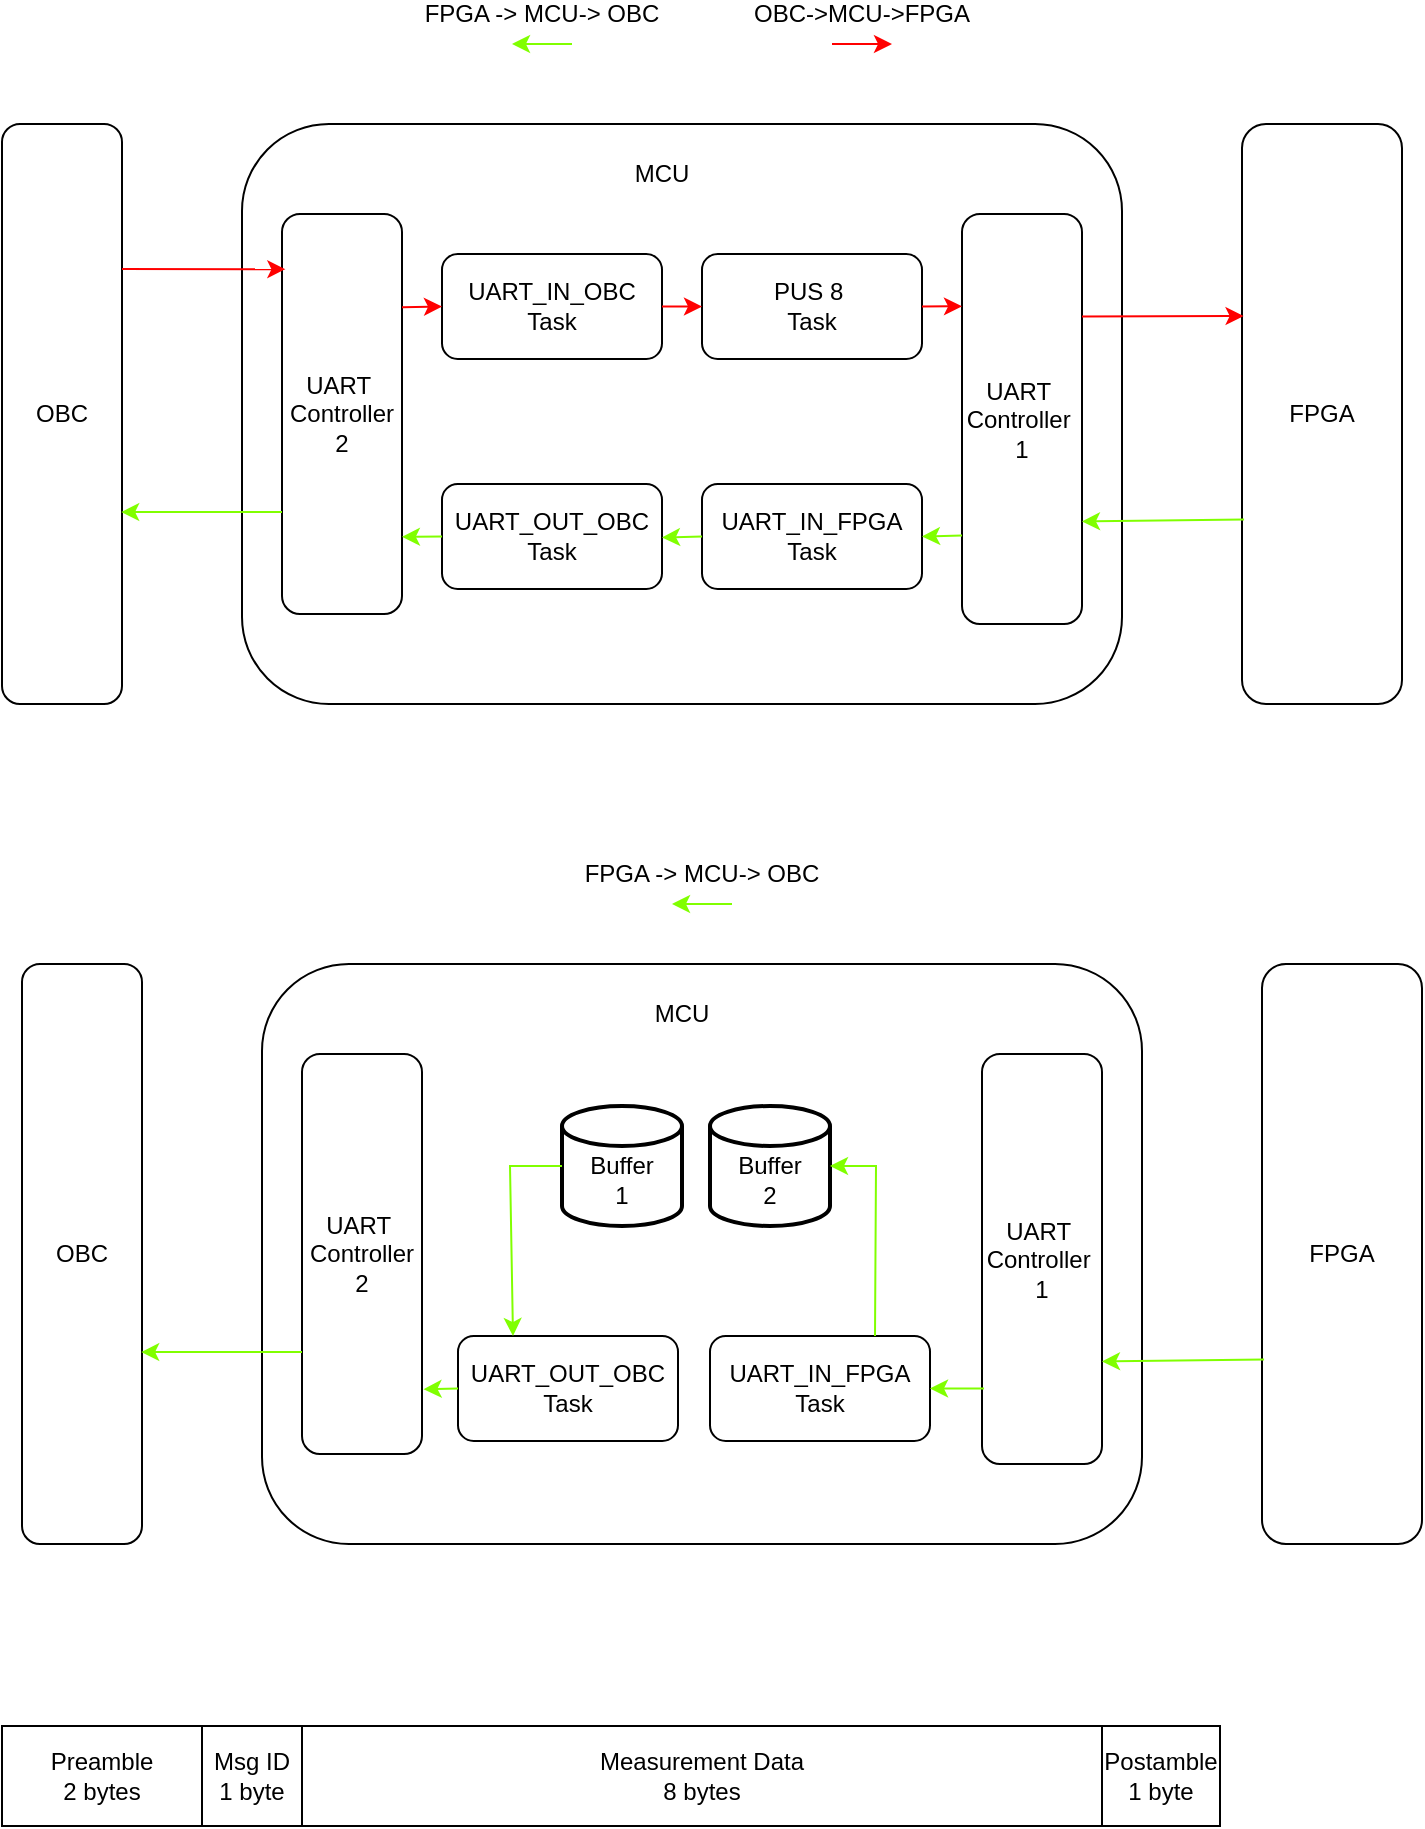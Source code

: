 <mxfile version="27.1.5">
  <diagram name="Pagină-1" id="tPUtxfRcci7yQtmyHBNP">
    <mxGraphModel dx="759" dy="369" grid="0" gridSize="10" guides="1" tooltips="1" connect="1" arrows="1" fold="1" page="1" pageScale="1" pageWidth="827" pageHeight="1169" math="0" shadow="0">
      <root>
        <mxCell id="0" />
        <mxCell id="1" parent="0" />
        <mxCell id="e-eenU64WSXm0HByO18V-1" value="OBC" style="rounded=1;whiteSpace=wrap;html=1;" vertex="1" parent="1">
          <mxGeometry x="40" y="130" width="60" height="290" as="geometry" />
        </mxCell>
        <mxCell id="e-eenU64WSXm0HByO18V-2" value="" style="rounded=1;whiteSpace=wrap;html=1;" vertex="1" parent="1">
          <mxGeometry x="160" y="130" width="440" height="290" as="geometry" />
        </mxCell>
        <mxCell id="e-eenU64WSXm0HByO18V-3" value="FPGA" style="rounded=1;whiteSpace=wrap;html=1;" vertex="1" parent="1">
          <mxGeometry x="660" y="130" width="80" height="290" as="geometry" />
        </mxCell>
        <mxCell id="e-eenU64WSXm0HByO18V-4" value="MCU" style="text;strokeColor=none;align=center;fillColor=none;html=1;verticalAlign=middle;whiteSpace=wrap;rounded=0;" vertex="1" parent="1">
          <mxGeometry x="340" y="140" width="60" height="30" as="geometry" />
        </mxCell>
        <mxCell id="e-eenU64WSXm0HByO18V-6" value="PUS 8&amp;nbsp;&lt;div&gt;Task&lt;/div&gt;" style="rounded=1;whiteSpace=wrap;html=1;" vertex="1" parent="1">
          <mxGeometry x="390" y="195" width="110" height="52.5" as="geometry" />
        </mxCell>
        <mxCell id="e-eenU64WSXm0HByO18V-7" value="UART&amp;nbsp;&lt;div&gt;Controller 2&lt;/div&gt;" style="rounded=1;whiteSpace=wrap;html=1;" vertex="1" parent="1">
          <mxGeometry x="180" y="175" width="60" height="200" as="geometry" />
        </mxCell>
        <mxCell id="e-eenU64WSXm0HByO18V-8" value="UART&amp;nbsp;&lt;div&gt;Controller&amp;nbsp;&lt;/div&gt;&lt;div&gt;1&lt;/div&gt;" style="rounded=1;whiteSpace=wrap;html=1;" vertex="1" parent="1">
          <mxGeometry x="520" y="175" width="60" height="205" as="geometry" />
        </mxCell>
        <mxCell id="e-eenU64WSXm0HByO18V-10" value="UART_IN_OBC&lt;div&gt;Task&lt;/div&gt;" style="rounded=1;whiteSpace=wrap;html=1;" vertex="1" parent="1">
          <mxGeometry x="260" y="195" width="110" height="52.5" as="geometry" />
        </mxCell>
        <mxCell id="e-eenU64WSXm0HByO18V-13" value="" style="endArrow=classic;html=1;rounded=0;exitX=1;exitY=0.5;exitDx=0;exitDy=0;entryX=0;entryY=0.5;entryDx=0;entryDy=0;strokeColor=#FF0000;" edge="1" parent="1" source="e-eenU64WSXm0HByO18V-10" target="e-eenU64WSXm0HByO18V-6">
          <mxGeometry width="50" height="50" relative="1" as="geometry">
            <mxPoint x="280" y="310" as="sourcePoint" />
            <mxPoint x="330" y="260" as="targetPoint" />
          </mxGeometry>
        </mxCell>
        <mxCell id="e-eenU64WSXm0HByO18V-22" value="UART_IN_FPGA&lt;div&gt;Task&lt;/div&gt;" style="rounded=1;whiteSpace=wrap;html=1;" vertex="1" parent="1">
          <mxGeometry x="390" y="310" width="110" height="52.5" as="geometry" />
        </mxCell>
        <mxCell id="e-eenU64WSXm0HByO18V-23" value="UART_OUT_OBC&lt;div&gt;Task&lt;/div&gt;" style="rounded=1;whiteSpace=wrap;html=1;" vertex="1" parent="1">
          <mxGeometry x="260" y="310" width="110" height="52.5" as="geometry" />
        </mxCell>
        <mxCell id="e-eenU64WSXm0HByO18V-24" value="" style="endArrow=classic;html=1;rounded=0;exitX=1;exitY=0.25;exitDx=0;exitDy=0;entryX=0.028;entryY=0.138;entryDx=0;entryDy=0;entryPerimeter=0;fillColor=#FF0000;strokeColor=#FF0000;" edge="1" parent="1" source="e-eenU64WSXm0HByO18V-1" target="e-eenU64WSXm0HByO18V-7">
          <mxGeometry width="50" height="50" relative="1" as="geometry">
            <mxPoint x="260" y="320" as="sourcePoint" />
            <mxPoint x="310" y="270" as="targetPoint" />
          </mxGeometry>
        </mxCell>
        <mxCell id="e-eenU64WSXm0HByO18V-25" value="" style="endArrow=classic;html=1;rounded=0;entryX=0.993;entryY=0.669;entryDx=0;entryDy=0;entryPerimeter=0;strokeColor=#80FF00;" edge="1" parent="1" target="e-eenU64WSXm0HByO18V-1">
          <mxGeometry width="50" height="50" relative="1" as="geometry">
            <mxPoint x="180" y="324" as="sourcePoint" />
            <mxPoint x="310" y="270" as="targetPoint" />
          </mxGeometry>
        </mxCell>
        <mxCell id="e-eenU64WSXm0HByO18V-26" value="" style="endArrow=classic;html=1;rounded=0;exitX=1;exitY=0.233;exitDx=0;exitDy=0;entryX=0;entryY=0.5;entryDx=0;entryDy=0;fillColor=#FF0000;strokeColor=#FF0000;exitPerimeter=0;" edge="1" parent="1" source="e-eenU64WSXm0HByO18V-7" target="e-eenU64WSXm0HByO18V-10">
          <mxGeometry width="50" height="50" relative="1" as="geometry">
            <mxPoint x="120" y="200" as="sourcePoint" />
            <mxPoint x="202" y="200" as="targetPoint" />
          </mxGeometry>
        </mxCell>
        <mxCell id="e-eenU64WSXm0HByO18V-27" value="" style="endArrow=classic;html=1;rounded=0;exitX=1;exitY=0.5;exitDx=0;exitDy=0;entryX=0;entryY=0.225;entryDx=0;entryDy=0;strokeColor=#FF0000;entryPerimeter=0;" edge="1" parent="1" source="e-eenU64WSXm0HByO18V-6" target="e-eenU64WSXm0HByO18V-8">
          <mxGeometry width="50" height="50" relative="1" as="geometry">
            <mxPoint x="380" y="230" as="sourcePoint" />
            <mxPoint x="400" y="230" as="targetPoint" />
          </mxGeometry>
        </mxCell>
        <mxCell id="e-eenU64WSXm0HByO18V-29" value="" style="endArrow=classic;html=1;rounded=0;exitX=1;exitY=0.25;exitDx=0;exitDy=0;entryX=0.01;entryY=0.331;entryDx=0;entryDy=0;strokeColor=#FF0000;entryPerimeter=0;" edge="1" parent="1" source="e-eenU64WSXm0HByO18V-8" target="e-eenU64WSXm0HByO18V-3">
          <mxGeometry width="50" height="50" relative="1" as="geometry">
            <mxPoint x="500" y="250" as="sourcePoint" />
            <mxPoint x="520" y="250" as="targetPoint" />
          </mxGeometry>
        </mxCell>
        <mxCell id="e-eenU64WSXm0HByO18V-30" value="" style="endArrow=classic;html=1;rounded=0;entryX=0.999;entryY=0.807;entryDx=0;entryDy=0;entryPerimeter=0;strokeColor=#80FF00;exitX=0;exitY=0.5;exitDx=0;exitDy=0;" edge="1" parent="1" source="e-eenU64WSXm0HByO18V-23" target="e-eenU64WSXm0HByO18V-7">
          <mxGeometry width="50" height="50" relative="1" as="geometry">
            <mxPoint x="220" y="320" as="sourcePoint" />
            <mxPoint x="140" y="320" as="targetPoint" />
          </mxGeometry>
        </mxCell>
        <mxCell id="e-eenU64WSXm0HByO18V-31" value="" style="endArrow=classic;html=1;rounded=0;entryX=1.019;entryY=0.808;entryDx=0;entryDy=0;entryPerimeter=0;strokeColor=#80FF00;exitX=0;exitY=0.5;exitDx=0;exitDy=0;" edge="1" parent="1" source="e-eenU64WSXm0HByO18V-22">
          <mxGeometry width="50" height="50" relative="1" as="geometry">
            <mxPoint x="389" y="335.75" as="sourcePoint" />
            <mxPoint x="370" y="336.75" as="targetPoint" />
          </mxGeometry>
        </mxCell>
        <mxCell id="e-eenU64WSXm0HByO18V-32" value="" style="endArrow=classic;html=1;rounded=0;entryX=1;entryY=0.5;entryDx=0;entryDy=0;strokeColor=#80FF00;exitX=0;exitY=0.5;exitDx=0;exitDy=0;" edge="1" parent="1" target="e-eenU64WSXm0HByO18V-22">
          <mxGeometry width="50" height="50" relative="1" as="geometry">
            <mxPoint x="520" y="335.75" as="sourcePoint" />
            <mxPoint x="501" y="336.75" as="targetPoint" />
          </mxGeometry>
        </mxCell>
        <mxCell id="e-eenU64WSXm0HByO18V-34" value="" style="endArrow=classic;html=1;rounded=0;entryX=1;entryY=0.75;entryDx=0;entryDy=0;strokeColor=#80FF00;exitX=0.013;exitY=0.682;exitDx=0;exitDy=0;exitPerimeter=0;" edge="1" parent="1" source="e-eenU64WSXm0HByO18V-3" target="e-eenU64WSXm0HByO18V-8">
          <mxGeometry width="50" height="50" relative="1" as="geometry">
            <mxPoint x="629" y="310" as="sourcePoint" />
            <mxPoint x="610" y="311" as="targetPoint" />
          </mxGeometry>
        </mxCell>
        <mxCell id="e-eenU64WSXm0HByO18V-36" value="" style="endArrow=classic;html=1;rounded=0;strokeColor=#80FF00;" edge="1" parent="1">
          <mxGeometry width="50" height="50" relative="1" as="geometry">
            <mxPoint x="325" y="90" as="sourcePoint" />
            <mxPoint x="295" y="90" as="targetPoint" />
          </mxGeometry>
        </mxCell>
        <mxCell id="e-eenU64WSXm0HByO18V-38" value="" style="endArrow=classic;html=1;rounded=0;strokeColor=#FF0000;" edge="1" parent="1">
          <mxGeometry width="50" height="50" relative="1" as="geometry">
            <mxPoint x="455" y="90" as="sourcePoint" />
            <mxPoint x="485" y="90" as="targetPoint" />
          </mxGeometry>
        </mxCell>
        <mxCell id="e-eenU64WSXm0HByO18V-39" value="FPGA -&amp;gt; MCU-&amp;gt; OBC" style="text;strokeColor=none;align=center;fillColor=none;html=1;verticalAlign=middle;whiteSpace=wrap;rounded=0;" vertex="1" parent="1">
          <mxGeometry x="240" y="70" width="140" height="10" as="geometry" />
        </mxCell>
        <mxCell id="e-eenU64WSXm0HByO18V-40" value="OBC-&amp;gt;MCU-&amp;gt;FPGA" style="text;strokeColor=none;align=center;fillColor=none;html=1;verticalAlign=middle;whiteSpace=wrap;rounded=0;" vertex="1" parent="1">
          <mxGeometry x="400" y="70" width="140" height="10" as="geometry" />
        </mxCell>
        <mxCell id="e-eenU64WSXm0HByO18V-42" value="OBC" style="rounded=1;whiteSpace=wrap;html=1;" vertex="1" parent="1">
          <mxGeometry x="50" y="550" width="60" height="290" as="geometry" />
        </mxCell>
        <mxCell id="e-eenU64WSXm0HByO18V-43" value="" style="rounded=1;whiteSpace=wrap;html=1;" vertex="1" parent="1">
          <mxGeometry x="170" y="550" width="440" height="290" as="geometry" />
        </mxCell>
        <mxCell id="e-eenU64WSXm0HByO18V-44" value="FPGA" style="rounded=1;whiteSpace=wrap;html=1;" vertex="1" parent="1">
          <mxGeometry x="670" y="550" width="80" height="290" as="geometry" />
        </mxCell>
        <mxCell id="e-eenU64WSXm0HByO18V-45" value="MCU" style="text;strokeColor=none;align=center;fillColor=none;html=1;verticalAlign=middle;whiteSpace=wrap;rounded=0;" vertex="1" parent="1">
          <mxGeometry x="350" y="560" width="60" height="30" as="geometry" />
        </mxCell>
        <mxCell id="e-eenU64WSXm0HByO18V-47" value="UART&amp;nbsp;&lt;div&gt;Controller 2&lt;/div&gt;" style="rounded=1;whiteSpace=wrap;html=1;" vertex="1" parent="1">
          <mxGeometry x="190" y="595" width="60" height="200" as="geometry" />
        </mxCell>
        <mxCell id="e-eenU64WSXm0HByO18V-48" value="UART&amp;nbsp;&lt;div&gt;Controller&amp;nbsp;&lt;/div&gt;&lt;div&gt;1&lt;/div&gt;" style="rounded=1;whiteSpace=wrap;html=1;" vertex="1" parent="1">
          <mxGeometry x="530" y="595" width="60" height="205" as="geometry" />
        </mxCell>
        <mxCell id="e-eenU64WSXm0HByO18V-51" value="UART_IN_FPGA&lt;div&gt;Task&lt;/div&gt;" style="rounded=1;whiteSpace=wrap;html=1;" vertex="1" parent="1">
          <mxGeometry x="394" y="736" width="110" height="52.5" as="geometry" />
        </mxCell>
        <mxCell id="e-eenU64WSXm0HByO18V-52" value="UART_OUT_OBC&lt;div&gt;Task&lt;/div&gt;" style="rounded=1;whiteSpace=wrap;html=1;" vertex="1" parent="1">
          <mxGeometry x="268" y="736" width="110" height="52.5" as="geometry" />
        </mxCell>
        <mxCell id="e-eenU64WSXm0HByO18V-54" value="" style="endArrow=classic;html=1;rounded=0;entryX=0.993;entryY=0.669;entryDx=0;entryDy=0;entryPerimeter=0;strokeColor=#80FF00;" edge="1" parent="1" target="e-eenU64WSXm0HByO18V-42">
          <mxGeometry width="50" height="50" relative="1" as="geometry">
            <mxPoint x="190" y="744" as="sourcePoint" />
            <mxPoint x="320" y="690" as="targetPoint" />
          </mxGeometry>
        </mxCell>
        <mxCell id="e-eenU64WSXm0HByO18V-58" value="" style="endArrow=classic;html=1;rounded=0;entryX=1.013;entryY=0.838;entryDx=0;entryDy=0;entryPerimeter=0;strokeColor=#80FF00;exitX=0;exitY=0.5;exitDx=0;exitDy=0;" edge="1" parent="1" source="e-eenU64WSXm0HByO18V-52" target="e-eenU64WSXm0HByO18V-47">
          <mxGeometry width="50" height="50" relative="1" as="geometry">
            <mxPoint x="230" y="740" as="sourcePoint" />
            <mxPoint x="150" y="740" as="targetPoint" />
          </mxGeometry>
        </mxCell>
        <mxCell id="e-eenU64WSXm0HByO18V-60" value="" style="endArrow=classic;html=1;rounded=0;entryX=1;entryY=0.5;entryDx=0;entryDy=0;strokeColor=#80FF00;exitX=0.017;exitY=0.816;exitDx=0;exitDy=0;exitPerimeter=0;" edge="1" parent="1" target="e-eenU64WSXm0HByO18V-51" source="e-eenU64WSXm0HByO18V-48">
          <mxGeometry width="50" height="50" relative="1" as="geometry">
            <mxPoint x="530" y="755.75" as="sourcePoint" />
            <mxPoint x="511" y="756.75" as="targetPoint" />
          </mxGeometry>
        </mxCell>
        <mxCell id="e-eenU64WSXm0HByO18V-61" value="" style="endArrow=classic;html=1;rounded=0;entryX=1;entryY=0.75;entryDx=0;entryDy=0;strokeColor=#80FF00;exitX=0.013;exitY=0.682;exitDx=0;exitDy=0;exitPerimeter=0;" edge="1" parent="1" source="e-eenU64WSXm0HByO18V-44" target="e-eenU64WSXm0HByO18V-48">
          <mxGeometry width="50" height="50" relative="1" as="geometry">
            <mxPoint x="639" y="730" as="sourcePoint" />
            <mxPoint x="620" y="731" as="targetPoint" />
          </mxGeometry>
        </mxCell>
        <mxCell id="e-eenU64WSXm0HByO18V-62" value="" style="endArrow=classic;html=1;rounded=0;strokeColor=#80FF00;" edge="1" parent="1">
          <mxGeometry width="50" height="50" relative="1" as="geometry">
            <mxPoint x="405" y="520" as="sourcePoint" />
            <mxPoint x="375" y="520" as="targetPoint" />
          </mxGeometry>
        </mxCell>
        <mxCell id="e-eenU64WSXm0HByO18V-64" value="FPGA -&amp;gt; MCU-&amp;gt; OBC" style="text;strokeColor=none;align=center;fillColor=none;html=1;verticalAlign=middle;whiteSpace=wrap;rounded=0;" vertex="1" parent="1">
          <mxGeometry x="320" y="500" width="140" height="10" as="geometry" />
        </mxCell>
        <mxCell id="e-eenU64WSXm0HByO18V-66" value="&lt;div&gt;&lt;br&gt;&lt;/div&gt;Buffer&lt;div&gt;1&lt;/div&gt;" style="strokeWidth=2;html=1;shape=mxgraph.flowchart.database;whiteSpace=wrap;" vertex="1" parent="1">
          <mxGeometry x="320" y="621" width="60" height="60" as="geometry" />
        </mxCell>
        <mxCell id="e-eenU64WSXm0HByO18V-73" value="&lt;div&gt;&lt;br&gt;&lt;/div&gt;Buffer&lt;div&gt;2&lt;/div&gt;" style="strokeWidth=2;html=1;shape=mxgraph.flowchart.database;whiteSpace=wrap;" vertex="1" parent="1">
          <mxGeometry x="394" y="621" width="60" height="60" as="geometry" />
        </mxCell>
        <mxCell id="e-eenU64WSXm0HByO18V-76" value="" style="shape=image;html=1;verticalAlign=top;verticalLabelPosition=bottom;labelBackgroundColor=#ffffff;imageAspect=0;aspect=fixed;image=https://cdn4.iconfinder.com/data/icons/arrow-332/64/icon_Curved_Returing_Arrow_--128.png;direction=south;" vertex="1" parent="1">
          <mxGeometry x="372" y="672" width="25" height="25" as="geometry" />
        </mxCell>
        <mxCell id="e-eenU64WSXm0HByO18V-77" value="" style="shape=image;html=1;verticalAlign=top;verticalLabelPosition=bottom;labelBackgroundColor=#ffffff;imageAspect=0;aspect=fixed;image=https://cdn4.iconfinder.com/data/icons/arrow-332/64/icon_Curved_Returing_Arrow_--128.png;direction=north;" vertex="1" parent="1">
          <mxGeometry x="375" y="610" width="25" height="25" as="geometry" />
        </mxCell>
        <mxCell id="e-eenU64WSXm0HByO18V-78" value="" style="endArrow=classic;html=1;rounded=0;exitX=0.75;exitY=0;exitDx=0;exitDy=0;entryX=1;entryY=0.5;entryDx=0;entryDy=0;entryPerimeter=0;strokeColor=#80FF00;" edge="1" parent="1" source="e-eenU64WSXm0HByO18V-51" target="e-eenU64WSXm0HByO18V-73">
          <mxGeometry width="50" height="50" relative="1" as="geometry">
            <mxPoint x="361" y="686" as="sourcePoint" />
            <mxPoint x="411" y="636" as="targetPoint" />
            <Array as="points">
              <mxPoint x="477" y="651" />
            </Array>
          </mxGeometry>
        </mxCell>
        <mxCell id="e-eenU64WSXm0HByO18V-79" value="" style="endArrow=classic;html=1;rounded=0;exitX=0;exitY=0.5;exitDx=0;exitDy=0;exitPerimeter=0;entryX=0.25;entryY=0;entryDx=0;entryDy=0;strokeColor=#80FF00;" edge="1" parent="1" source="e-eenU64WSXm0HByO18V-66" target="e-eenU64WSXm0HByO18V-52">
          <mxGeometry width="50" height="50" relative="1" as="geometry">
            <mxPoint x="361" y="686" as="sourcePoint" />
            <mxPoint x="411" y="636" as="targetPoint" />
            <Array as="points">
              <mxPoint x="294" y="651" />
            </Array>
          </mxGeometry>
        </mxCell>
        <mxCell id="e-eenU64WSXm0HByO18V-82" value="Preamble&lt;div&gt;2 bytes&lt;/div&gt;" style="rounded=0;whiteSpace=wrap;html=1;" vertex="1" parent="1">
          <mxGeometry x="40" y="931" width="100" height="50" as="geometry" />
        </mxCell>
        <mxCell id="e-eenU64WSXm0HByO18V-83" value="Msg ID&lt;div&gt;1 byte&lt;/div&gt;" style="rounded=0;whiteSpace=wrap;html=1;" vertex="1" parent="1">
          <mxGeometry x="140" y="931" width="50" height="50" as="geometry" />
        </mxCell>
        <mxCell id="e-eenU64WSXm0HByO18V-84" value="Measurement Data&lt;div&gt;8 bytes&lt;/div&gt;" style="rounded=0;whiteSpace=wrap;html=1;" vertex="1" parent="1">
          <mxGeometry x="190" y="931" width="400" height="50" as="geometry" />
        </mxCell>
        <mxCell id="e-eenU64WSXm0HByO18V-85" value="Postamble&lt;div&gt;1 byte&lt;/div&gt;" style="rounded=0;whiteSpace=wrap;html=1;" vertex="1" parent="1">
          <mxGeometry x="590" y="931" width="59" height="50" as="geometry" />
        </mxCell>
      </root>
    </mxGraphModel>
  </diagram>
</mxfile>
